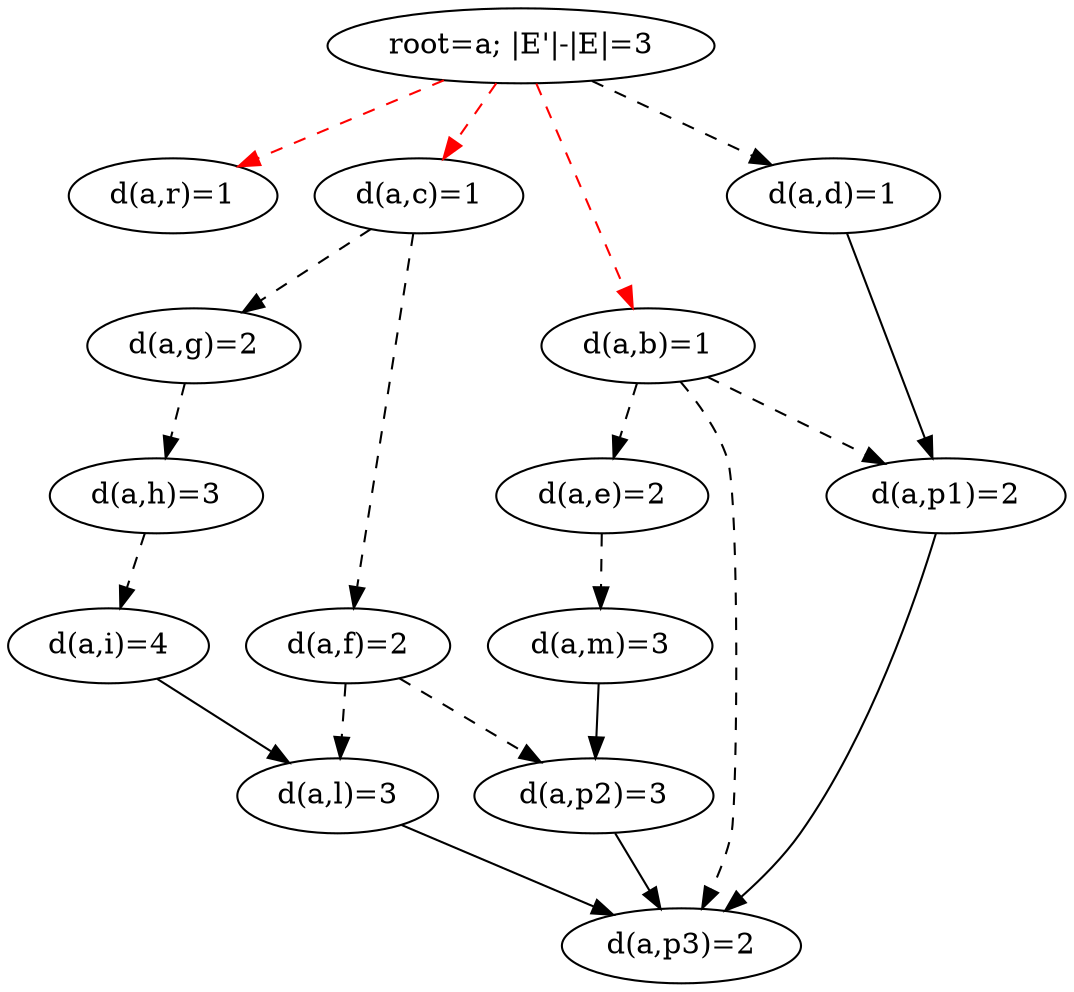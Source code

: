 digraph out {
r [label="d(a,r)=1"];
l [label="d(a,l)=3"];
l -> p3;
i [label="d(a,i)=4"];
i -> l;
h [label="d(a,h)=3"];
h -> i [style=dashed];
g [label="d(a,g)=2"];
g -> h [style=dashed];
f [label="d(a,f)=2"];
f -> l [style=dashed];
f -> p2 [style=dashed];
c [label="d(a,c)=1"];
c -> g [style=dashed];
c -> f [style=dashed];
p2 [label="d(a,p2)=3"];
p2 -> p3;
m [label="d(a,m)=3"];
m -> p2;
e [label="d(a,e)=2"];
e -> m [style=dashed];
b [label="d(a,b)=1"];
b -> p3 [style=dashed];
b -> e [style=dashed];
b -> p1 [style=dashed];
p3 [label="d(a,p3)=2"];
p1 [label="d(a,p1)=2"];
p1 -> p3;
d [label="d(a,d)=1"];
d -> p1;
a [label="root=a; |E'|-|E|=3"];
a -> r [style=dashed, color=red];
a -> c [style=dashed, color=red];
a -> b [style=dashed, color=red];
a -> d [style=dashed];
}
